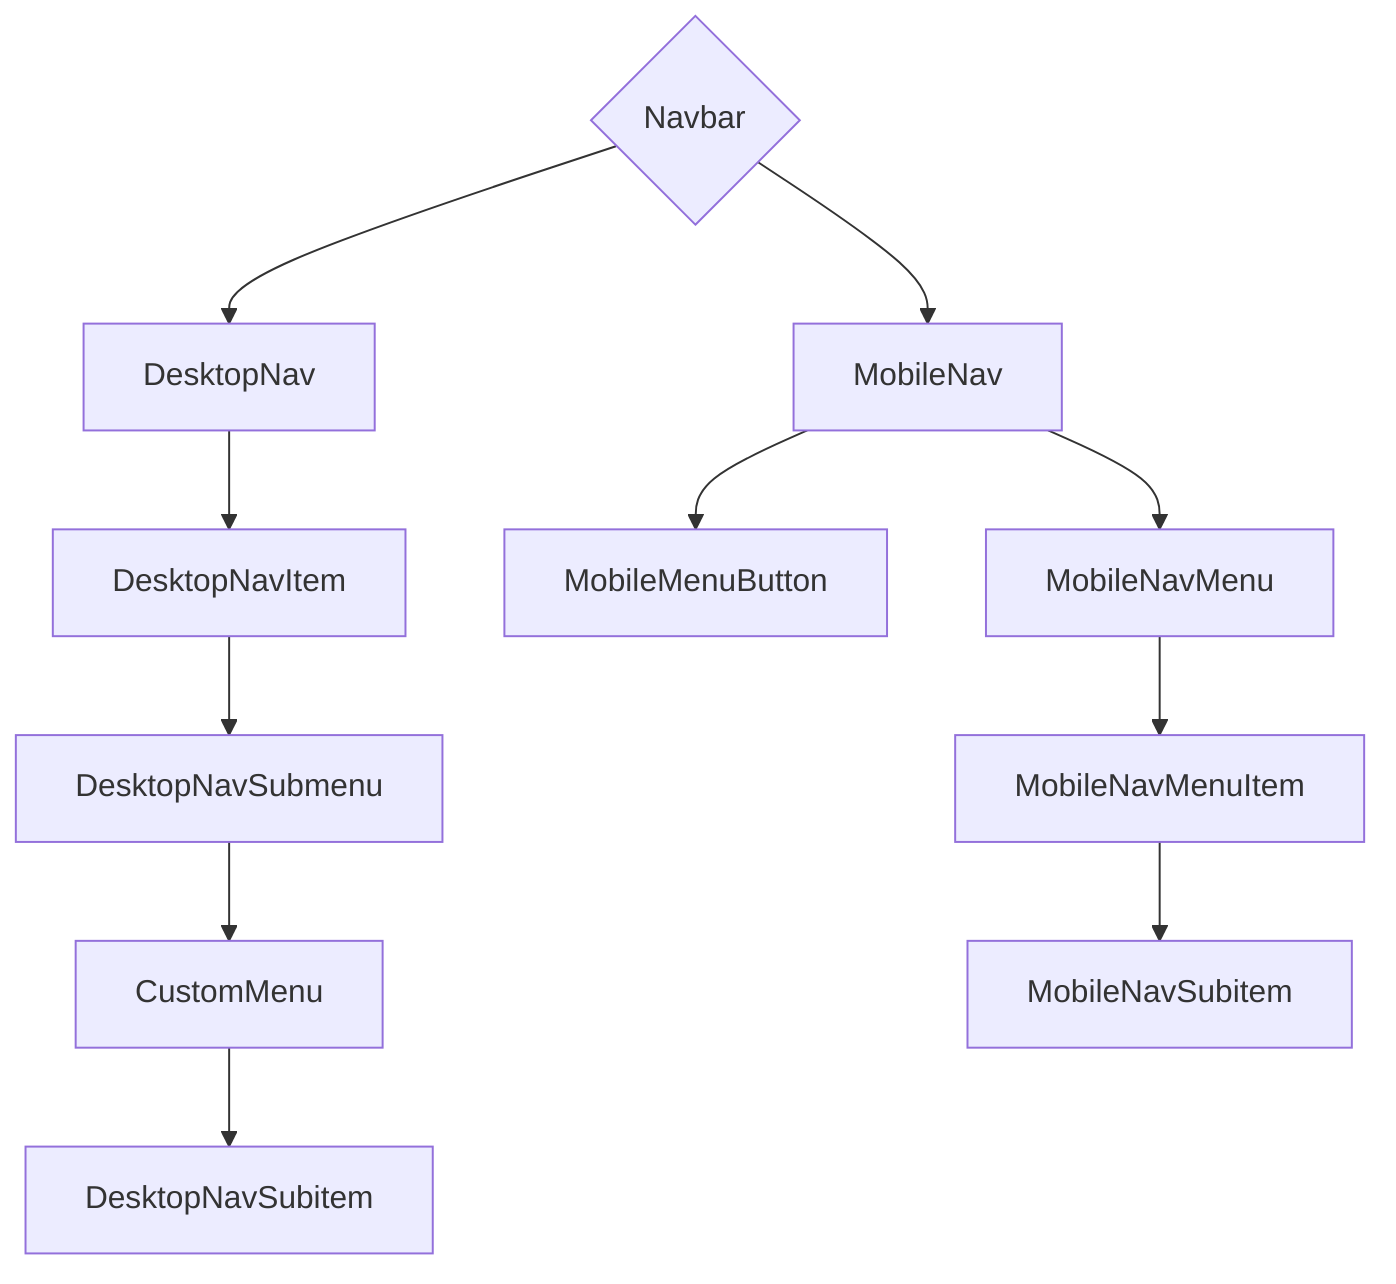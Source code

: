 graph TD
    A{Navbar} --> B[DesktopNav]
    B --> B1[DesktopNavItem]
    B1 --> B2[DesktopNavSubmenu]
    B2 --> B3[CustomMenu]
    B3 --> B4[DesktopNavSubitem]
    A --> C[MobileNav]
    C --> C1[MobileMenuButton]
    C --> C2[MobileNavMenu]
    C2 --> C3[MobileNavMenuItem]
    C3 --> C4[MobileNavSubitem]
